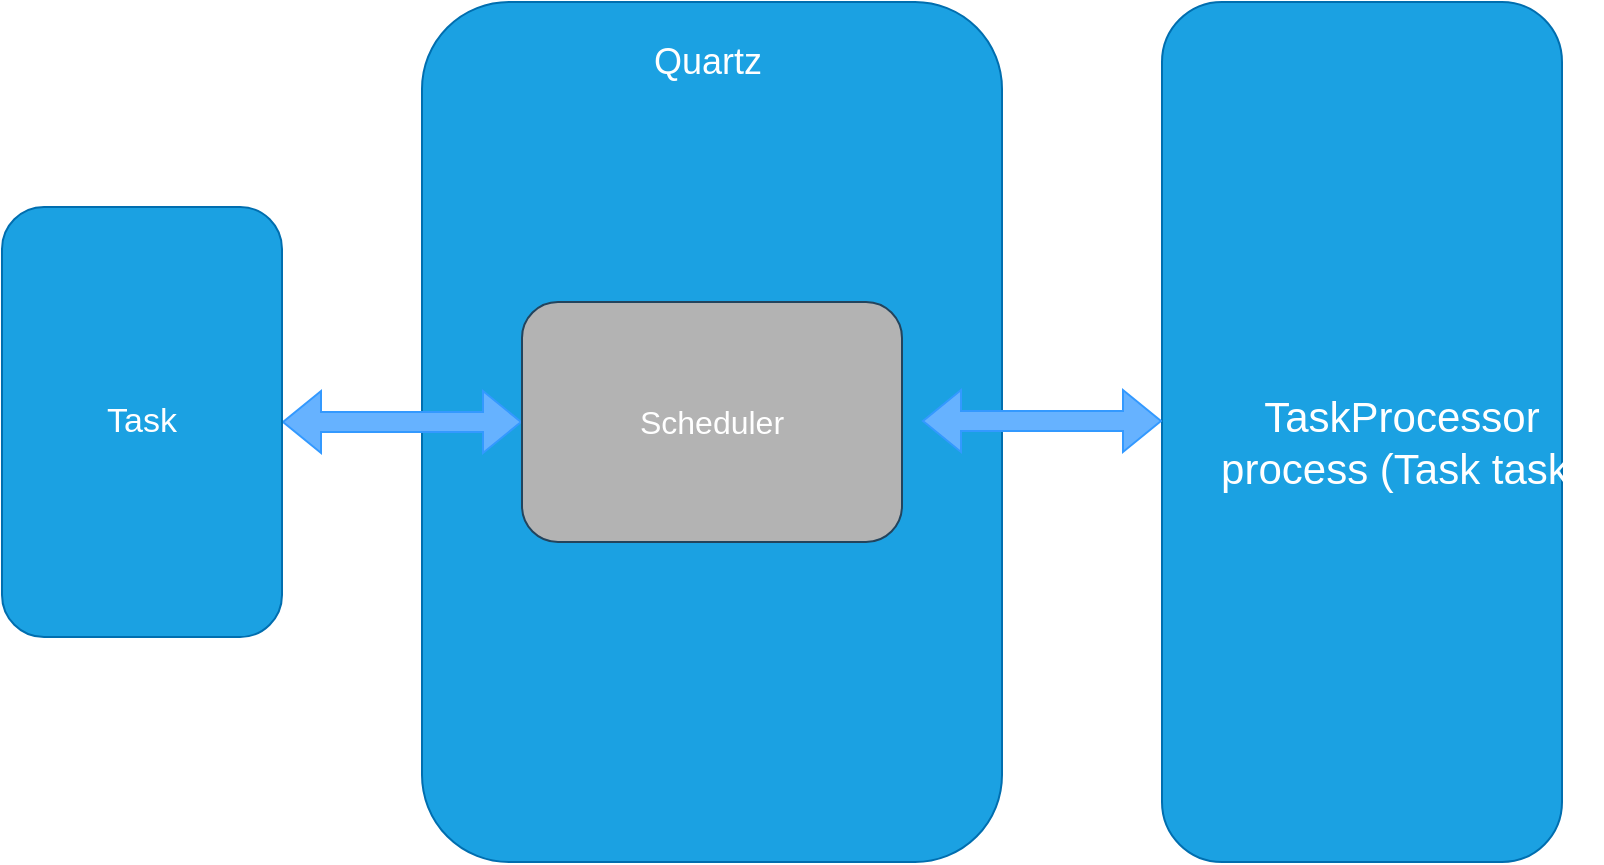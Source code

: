 <mxfile version="14.2.4" type="github">
  <diagram id="oZKxI4CIkwuGWqE1INa4" name="Page-1">
    <mxGraphModel dx="993" dy="829" grid="1" gridSize="10" guides="1" tooltips="1" connect="1" arrows="1" fold="1" page="1" pageScale="2" pageWidth="827" pageHeight="1169" math="0" shadow="0">
      <root>
        <mxCell id="0" />
        <mxCell id="1" parent="0" />
        <mxCell id="yLul7X9Yzj1YzPeytxiC-2" value="" style="rounded=1;whiteSpace=wrap;html=1;fillColor=#1ba1e2;strokeColor=#006EAF;fontColor=#ffffff;" vertex="1" parent="1">
          <mxGeometry x="440" y="490" width="290" height="430" as="geometry" />
        </mxCell>
        <mxCell id="yLul7X9Yzj1YzPeytxiC-3" value="" style="rounded=1;whiteSpace=wrap;html=1;fillColor=#1ba1e2;strokeColor=#006EAF;fontColor=#ffffff;" vertex="1" parent="1">
          <mxGeometry x="810" y="490" width="200" height="430" as="geometry" />
        </mxCell>
        <mxCell id="yLul7X9Yzj1YzPeytxiC-9" style="edgeStyle=orthogonalEdgeStyle;rounded=0;orthogonalLoop=1;jettySize=auto;html=1;entryX=0;entryY=0.5;entryDx=0;entryDy=0;fontSize=18;fontColor=#FFFFFF;shape=flexArrow;startArrow=block;strokeColor=#3399FF;fillColor=#66B2FF;" edge="1" parent="1" source="yLul7X9Yzj1YzPeytxiC-4" target="yLul7X9Yzj1YzPeytxiC-6">
          <mxGeometry relative="1" as="geometry" />
        </mxCell>
        <mxCell id="yLul7X9Yzj1YzPeytxiC-4" value="&lt;font style=&quot;font-size: 17px&quot;&gt;Task&lt;/font&gt;" style="rounded=1;whiteSpace=wrap;html=1;fillColor=#1ba1e2;strokeColor=#006EAF;fontColor=#ffffff;" vertex="1" parent="1">
          <mxGeometry x="230" y="592.5" width="140" height="215" as="geometry" />
        </mxCell>
        <mxCell id="yLul7X9Yzj1YzPeytxiC-5" value="&lt;font style=&quot;font-size: 21px&quot;&gt;TaskProcessor&lt;br&gt;process (Task task)&lt;br&gt;&lt;/font&gt;" style="text;html=1;strokeColor=none;fillColor=none;align=center;verticalAlign=middle;whiteSpace=wrap;rounded=0;fontColor=#FFFFFF;" vertex="1" parent="1">
          <mxGeometry x="830" y="670" width="200" height="80" as="geometry" />
        </mxCell>
        <mxCell id="yLul7X9Yzj1YzPeytxiC-6" value="&lt;font style=&quot;font-size: 16px&quot; color=&quot;#ffffff&quot;&gt;Scheduler&lt;/font&gt;" style="rounded=1;whiteSpace=wrap;html=1;strokeColor=#23445d;fillColor=#B3B3B3;" vertex="1" parent="1">
          <mxGeometry x="490" y="640" width="190" height="120" as="geometry" />
        </mxCell>
        <mxCell id="yLul7X9Yzj1YzPeytxiC-7" value="Quartz" style="text;html=1;strokeColor=none;fillColor=none;align=center;verticalAlign=middle;whiteSpace=wrap;rounded=0;fontColor=#FFFFFF;fontSize=18;" vertex="1" parent="1">
          <mxGeometry x="538" y="510" width="90" height="20" as="geometry" />
        </mxCell>
        <mxCell id="yLul7X9Yzj1YzPeytxiC-10" style="edgeStyle=orthogonalEdgeStyle;rounded=0;orthogonalLoop=1;jettySize=auto;html=1;entryX=0;entryY=0.5;entryDx=0;entryDy=0;fontSize=18;fontColor=#FFFFFF;shape=flexArrow;startArrow=block;strokeColor=#3399FF;fillColor=#66B2FF;" edge="1" parent="1">
          <mxGeometry relative="1" as="geometry">
            <mxPoint x="690" y="699.5" as="sourcePoint" />
            <mxPoint x="810" y="699.5" as="targetPoint" />
          </mxGeometry>
        </mxCell>
      </root>
    </mxGraphModel>
  </diagram>
</mxfile>
